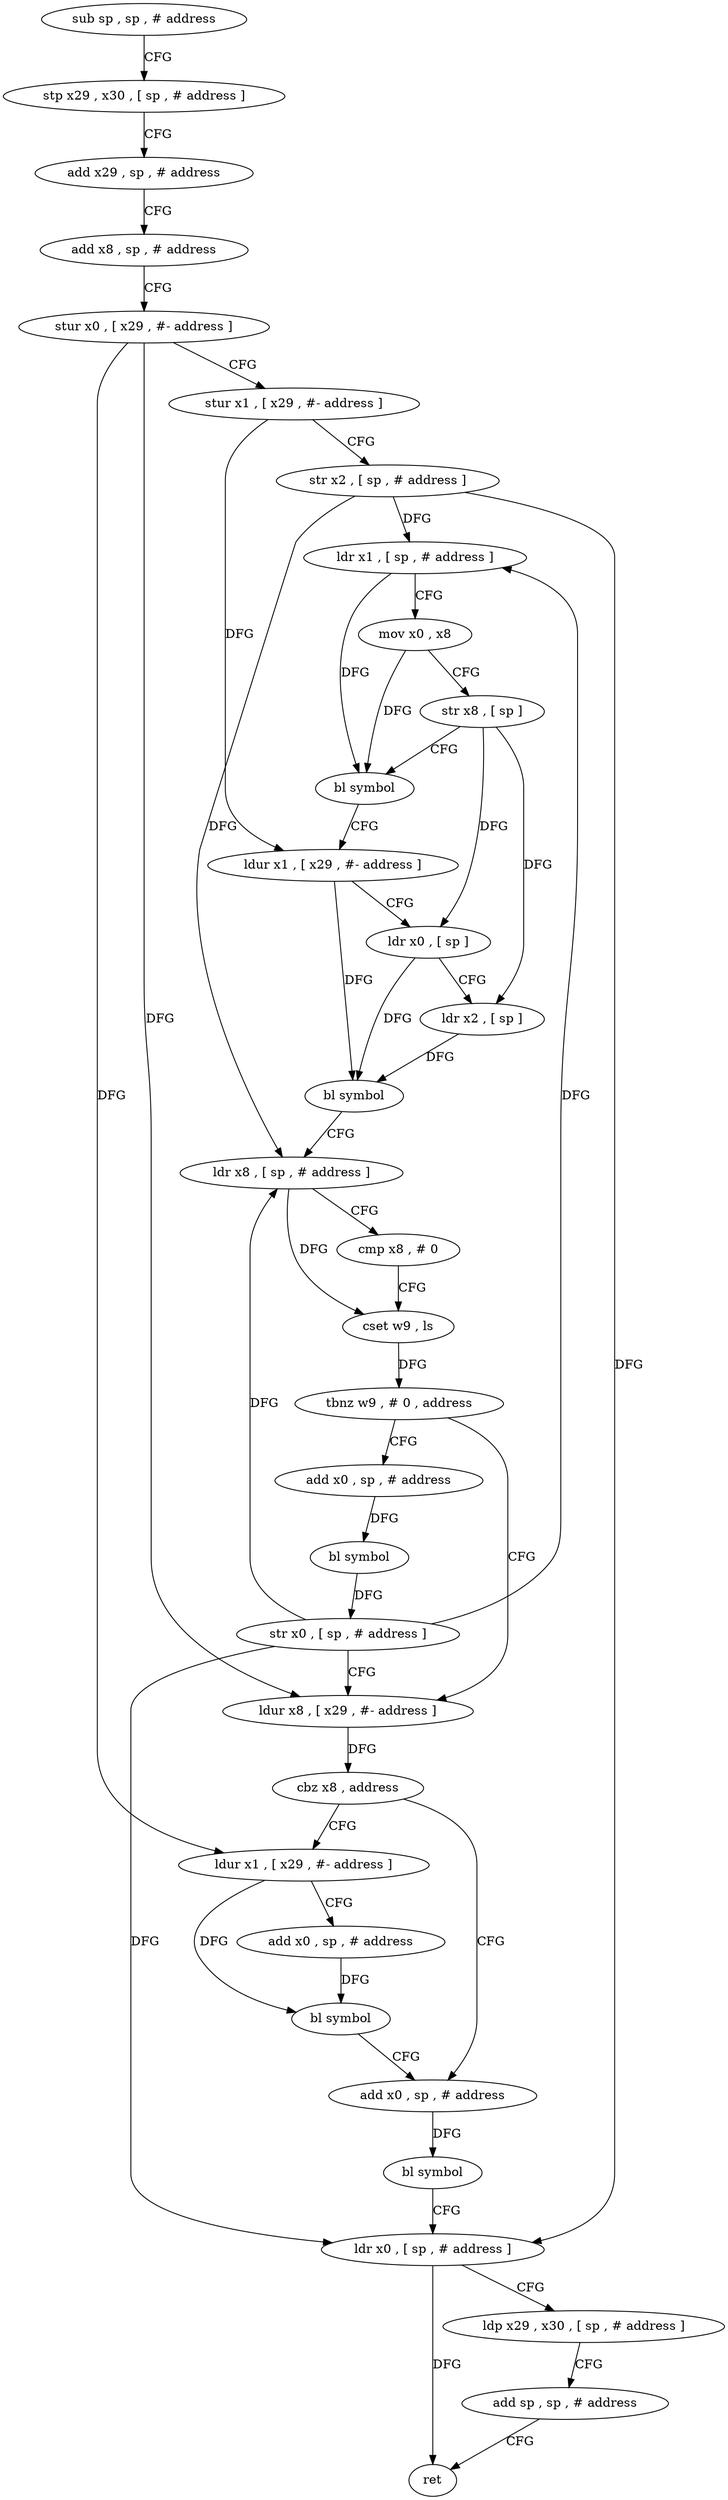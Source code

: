 digraph "func" {
"4258216" [label = "sub sp , sp , # address" ]
"4258220" [label = "stp x29 , x30 , [ sp , # address ]" ]
"4258224" [label = "add x29 , sp , # address" ]
"4258228" [label = "add x8 , sp , # address" ]
"4258232" [label = "stur x0 , [ x29 , #- address ]" ]
"4258236" [label = "stur x1 , [ x29 , #- address ]" ]
"4258240" [label = "str x2 , [ sp , # address ]" ]
"4258244" [label = "ldr x1 , [ sp , # address ]" ]
"4258248" [label = "mov x0 , x8" ]
"4258252" [label = "str x8 , [ sp ]" ]
"4258256" [label = "bl symbol" ]
"4258260" [label = "ldur x1 , [ x29 , #- address ]" ]
"4258264" [label = "ldr x0 , [ sp ]" ]
"4258268" [label = "ldr x2 , [ sp ]" ]
"4258272" [label = "bl symbol" ]
"4258276" [label = "ldr x8 , [ sp , # address ]" ]
"4258280" [label = "cmp x8 , # 0" ]
"4258284" [label = "cset w9 , ls" ]
"4258288" [label = "tbnz w9 , # 0 , address" ]
"4258304" [label = "ldur x8 , [ x29 , #- address ]" ]
"4258292" [label = "add x0 , sp , # address" ]
"4258308" [label = "cbz x8 , address" ]
"4258324" [label = "add x0 , sp , # address" ]
"4258312" [label = "ldur x1 , [ x29 , #- address ]" ]
"4258296" [label = "bl symbol" ]
"4258300" [label = "str x0 , [ sp , # address ]" ]
"4258328" [label = "bl symbol" ]
"4258332" [label = "ldr x0 , [ sp , # address ]" ]
"4258336" [label = "ldp x29 , x30 , [ sp , # address ]" ]
"4258340" [label = "add sp , sp , # address" ]
"4258344" [label = "ret" ]
"4258316" [label = "add x0 , sp , # address" ]
"4258320" [label = "bl symbol" ]
"4258216" -> "4258220" [ label = "CFG" ]
"4258220" -> "4258224" [ label = "CFG" ]
"4258224" -> "4258228" [ label = "CFG" ]
"4258228" -> "4258232" [ label = "CFG" ]
"4258232" -> "4258236" [ label = "CFG" ]
"4258232" -> "4258304" [ label = "DFG" ]
"4258232" -> "4258312" [ label = "DFG" ]
"4258236" -> "4258240" [ label = "CFG" ]
"4258236" -> "4258260" [ label = "DFG" ]
"4258240" -> "4258244" [ label = "DFG" ]
"4258240" -> "4258276" [ label = "DFG" ]
"4258240" -> "4258332" [ label = "DFG" ]
"4258244" -> "4258248" [ label = "CFG" ]
"4258244" -> "4258256" [ label = "DFG" ]
"4258248" -> "4258252" [ label = "CFG" ]
"4258248" -> "4258256" [ label = "DFG" ]
"4258252" -> "4258256" [ label = "CFG" ]
"4258252" -> "4258264" [ label = "DFG" ]
"4258252" -> "4258268" [ label = "DFG" ]
"4258256" -> "4258260" [ label = "CFG" ]
"4258260" -> "4258264" [ label = "CFG" ]
"4258260" -> "4258272" [ label = "DFG" ]
"4258264" -> "4258268" [ label = "CFG" ]
"4258264" -> "4258272" [ label = "DFG" ]
"4258268" -> "4258272" [ label = "DFG" ]
"4258272" -> "4258276" [ label = "CFG" ]
"4258276" -> "4258280" [ label = "CFG" ]
"4258276" -> "4258284" [ label = "DFG" ]
"4258280" -> "4258284" [ label = "CFG" ]
"4258284" -> "4258288" [ label = "DFG" ]
"4258288" -> "4258304" [ label = "CFG" ]
"4258288" -> "4258292" [ label = "CFG" ]
"4258304" -> "4258308" [ label = "DFG" ]
"4258292" -> "4258296" [ label = "DFG" ]
"4258308" -> "4258324" [ label = "CFG" ]
"4258308" -> "4258312" [ label = "CFG" ]
"4258324" -> "4258328" [ label = "DFG" ]
"4258312" -> "4258316" [ label = "CFG" ]
"4258312" -> "4258320" [ label = "DFG" ]
"4258296" -> "4258300" [ label = "DFG" ]
"4258300" -> "4258304" [ label = "CFG" ]
"4258300" -> "4258244" [ label = "DFG" ]
"4258300" -> "4258276" [ label = "DFG" ]
"4258300" -> "4258332" [ label = "DFG" ]
"4258328" -> "4258332" [ label = "CFG" ]
"4258332" -> "4258336" [ label = "CFG" ]
"4258332" -> "4258344" [ label = "DFG" ]
"4258336" -> "4258340" [ label = "CFG" ]
"4258340" -> "4258344" [ label = "CFG" ]
"4258316" -> "4258320" [ label = "DFG" ]
"4258320" -> "4258324" [ label = "CFG" ]
}
